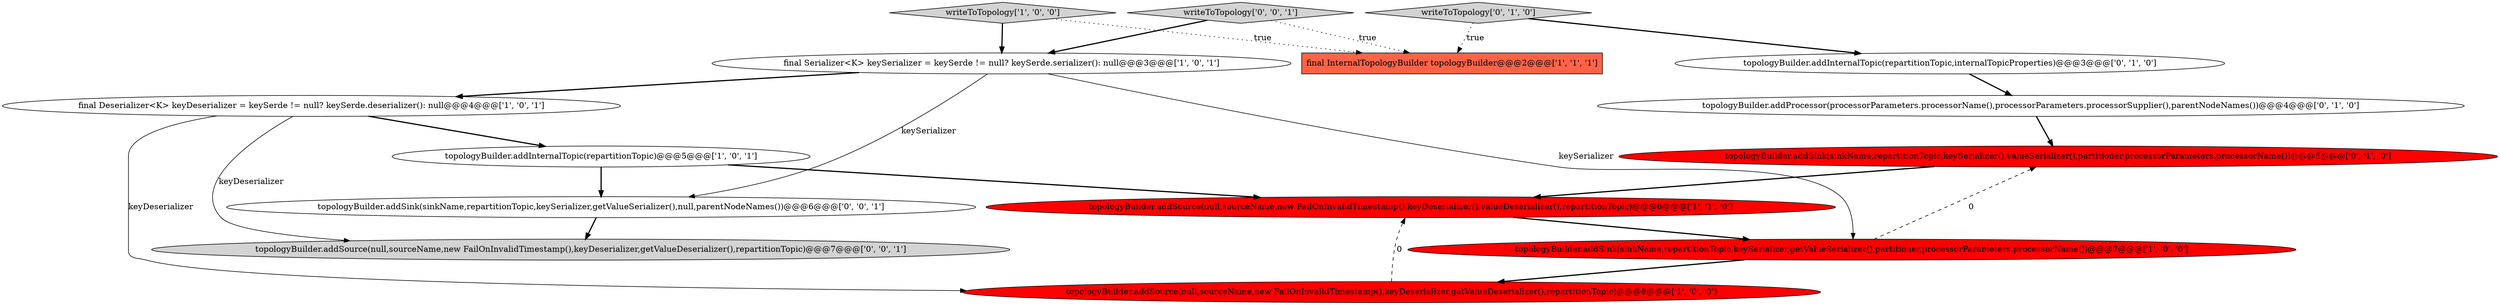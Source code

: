 digraph {
11 [style = filled, label = "topologyBuilder.addProcessor(processorParameters.processorName(),processorParameters.processorSupplier(),parentNodeNames())@@@4@@@['0', '1', '0']", fillcolor = white, shape = ellipse image = "AAA0AAABBB2BBB"];
14 [style = filled, label = "topologyBuilder.addSource(null,sourceName,new FailOnInvalidTimestamp(),keyDeserializer,getValueDeserializer(),repartitionTopic)@@@7@@@['0', '0', '1']", fillcolor = lightgray, shape = ellipse image = "AAA0AAABBB3BBB"];
12 [style = filled, label = "topologyBuilder.addSink(sinkName,repartitionTopic,keySerializer,getValueSerializer(),null,parentNodeNames())@@@6@@@['0', '0', '1']", fillcolor = white, shape = ellipse image = "AAA0AAABBB3BBB"];
8 [style = filled, label = "topologyBuilder.addInternalTopic(repartitionTopic,internalTopicProperties)@@@3@@@['0', '1', '0']", fillcolor = white, shape = ellipse image = "AAA0AAABBB2BBB"];
4 [style = filled, label = "final Serializer<K> keySerializer = keySerde != null? keySerde.serializer(): null@@@3@@@['1', '0', '1']", fillcolor = white, shape = ellipse image = "AAA0AAABBB1BBB"];
13 [style = filled, label = "writeToTopology['0', '0', '1']", fillcolor = lightgray, shape = diamond image = "AAA0AAABBB3BBB"];
1 [style = filled, label = "writeToTopology['1', '0', '0']", fillcolor = lightgray, shape = diamond image = "AAA0AAABBB1BBB"];
3 [style = filled, label = "topologyBuilder.addInternalTopic(repartitionTopic)@@@5@@@['1', '0', '1']", fillcolor = white, shape = ellipse image = "AAA0AAABBB1BBB"];
5 [style = filled, label = "topologyBuilder.addSink(sinkName,repartitionTopic,keySerializer,getValueSerializer(),partitioner,processorParameters.processorName())@@@7@@@['1', '0', '0']", fillcolor = red, shape = ellipse image = "AAA1AAABBB1BBB"];
6 [style = filled, label = "final Deserializer<K> keyDeserializer = keySerde != null? keySerde.deserializer(): null@@@4@@@['1', '0', '1']", fillcolor = white, shape = ellipse image = "AAA0AAABBB1BBB"];
9 [style = filled, label = "topologyBuilder.addSink(sinkName,repartitionTopic,keySerializer(),valueSerializer(),partitioner,processorParameters.processorName())@@@5@@@['0', '1', '0']", fillcolor = red, shape = ellipse image = "AAA1AAABBB2BBB"];
10 [style = filled, label = "writeToTopology['0', '1', '0']", fillcolor = lightgray, shape = diamond image = "AAA0AAABBB2BBB"];
2 [style = filled, label = "topologyBuilder.addSource(null,sourceName,new FailOnInvalidTimestamp(),keyDeserializer,getValueDeserializer(),repartitionTopic)@@@8@@@['1', '0', '0']", fillcolor = red, shape = ellipse image = "AAA1AAABBB1BBB"];
7 [style = filled, label = "topologyBuilder.addSource(null,sourceName,new FailOnInvalidTimestamp(),keyDeserializer(),valueDeserializer(),repartitionTopic)@@@6@@@['1', '1', '0']", fillcolor = red, shape = ellipse image = "AAA1AAABBB1BBB"];
0 [style = filled, label = "final InternalTopologyBuilder topologyBuilder@@@2@@@['1', '1', '1']", fillcolor = tomato, shape = box image = "AAA0AAABBB1BBB"];
6->3 [style = bold, label=""];
1->4 [style = bold, label=""];
4->6 [style = bold, label=""];
6->2 [style = solid, label="keyDeserializer"];
4->12 [style = solid, label="keySerializer"];
4->5 [style = solid, label="keySerializer"];
5->9 [style = dashed, label="0"];
3->12 [style = bold, label=""];
9->7 [style = bold, label=""];
11->9 [style = bold, label=""];
2->7 [style = dashed, label="0"];
5->2 [style = bold, label=""];
7->5 [style = bold, label=""];
6->14 [style = solid, label="keyDeserializer"];
10->8 [style = bold, label=""];
3->7 [style = bold, label=""];
13->0 [style = dotted, label="true"];
12->14 [style = bold, label=""];
10->0 [style = dotted, label="true"];
1->0 [style = dotted, label="true"];
8->11 [style = bold, label=""];
13->4 [style = bold, label=""];
}
